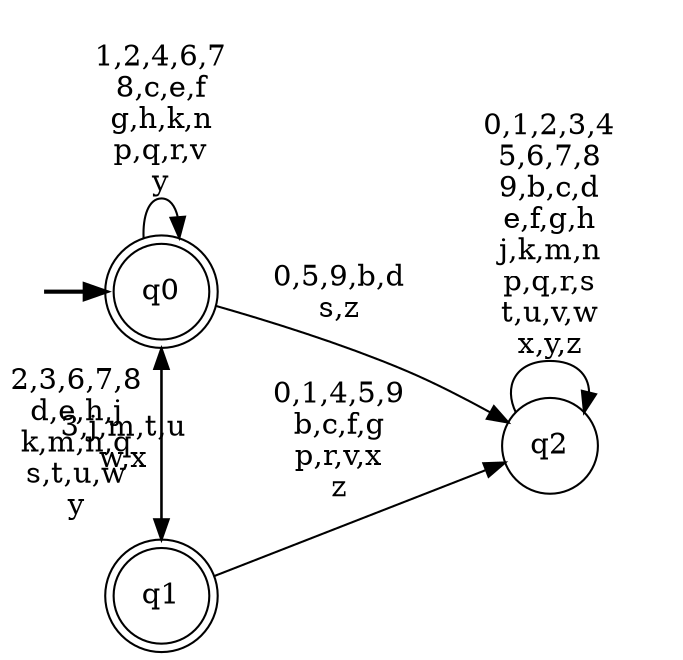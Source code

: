 digraph BlueStar {
__start0 [style = invis, shape = none, label = "", width = 0, height = 0];

rankdir=LR;
size="8,5";

s0 [style="rounded,filled", color="black", fillcolor="white" shape="doublecircle", label="q0"];
s1 [style="rounded,filled", color="black", fillcolor="white" shape="doublecircle", label="q1"];
s2 [style="filled", color="black", fillcolor="white" shape="circle", label="q2"];
subgraph cluster_main { 
	graph [pad=".75", ranksep="0.15", nodesep="0.15"];
	 style=invis; 
	__start0 -> s0 [penwidth=2];
}
s0 -> s0 [label="1,2,4,6,7\n8,c,e,f\ng,h,k,n\np,q,r,v\ny"];
s0 -> s1 [label="3,j,m,t,u\nw,x"];
s0 -> s2 [label="0,5,9,b,d\ns,z"];
s1 -> s0 [label="2,3,6,7,8\nd,e,h,j\nk,m,n,q\ns,t,u,w\ny"];
s1 -> s2 [label="0,1,4,5,9\nb,c,f,g\np,r,v,x\nz"];
s2 -> s2 [label="0,1,2,3,4\n5,6,7,8\n9,b,c,d\ne,f,g,h\nj,k,m,n\np,q,r,s\nt,u,v,w\nx,y,z"];

}